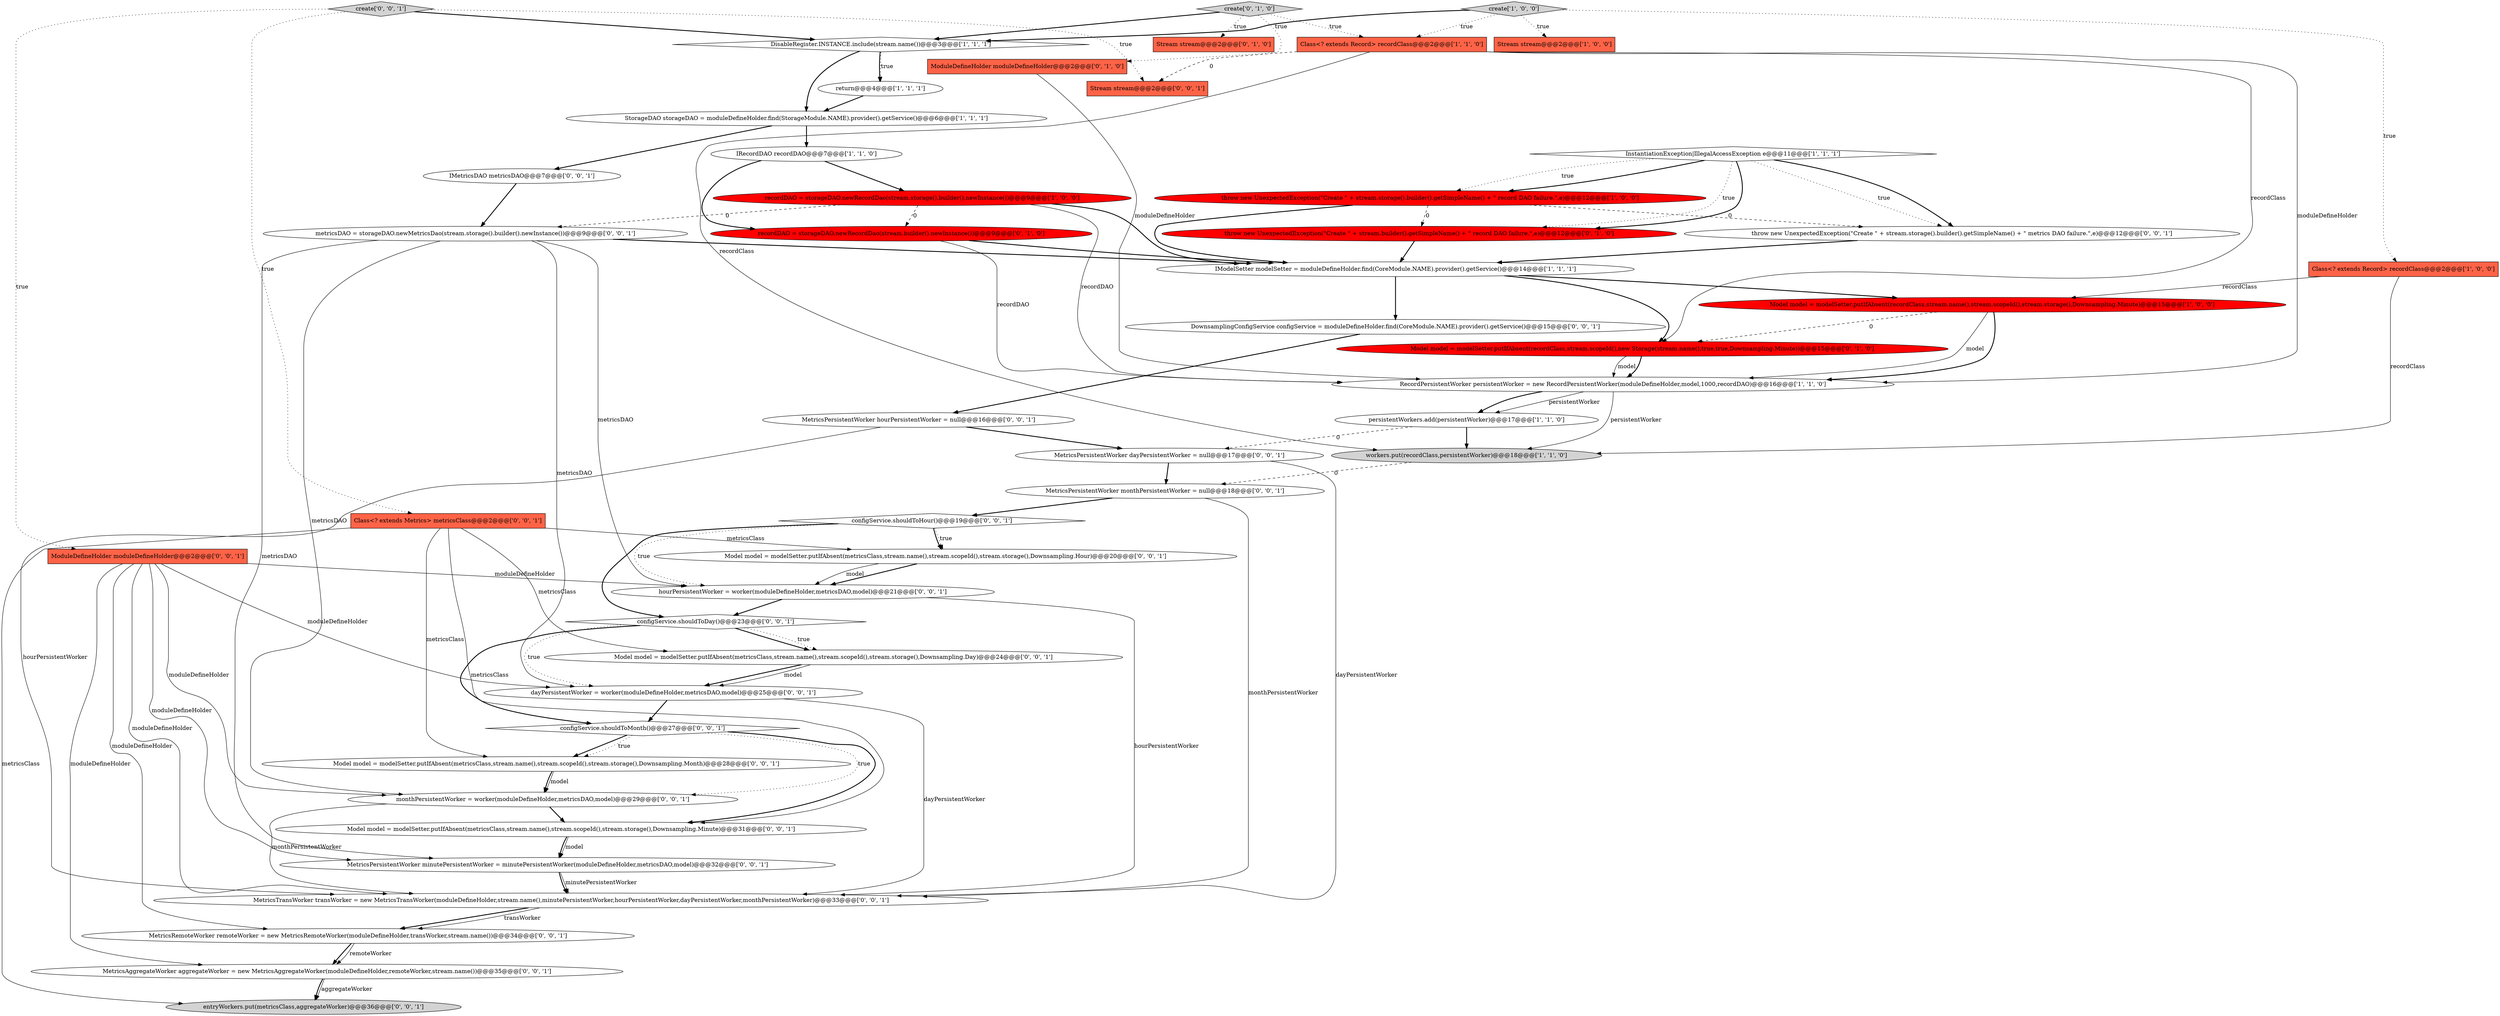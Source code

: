 digraph {
19 [style = filled, label = "throw new UnexpectedException(\"Create \" + stream.builder().getSimpleName() + \" record DAO failure.\",e)@@@12@@@['0', '1', '0']", fillcolor = red, shape = ellipse image = "AAA1AAABBB2BBB"];
45 [style = filled, label = "dayPersistentWorker = worker(moduleDefineHolder,metricsDAO,model)@@@25@@@['0', '0', '1']", fillcolor = white, shape = ellipse image = "AAA0AAABBB3BBB"];
42 [style = filled, label = "monthPersistentWorker = worker(moduleDefineHolder,metricsDAO,model)@@@29@@@['0', '0', '1']", fillcolor = white, shape = ellipse image = "AAA0AAABBB3BBB"];
14 [style = filled, label = "RecordPersistentWorker persistentWorker = new RecordPersistentWorker(moduleDefineHolder,model,1000,recordDAO)@@@16@@@['1', '1', '0']", fillcolor = white, shape = ellipse image = "AAA0AAABBB1BBB"];
24 [style = filled, label = "create['0', '0', '1']", fillcolor = lightgray, shape = diamond image = "AAA0AAABBB3BBB"];
7 [style = filled, label = "DisableRegister.INSTANCE.include(stream.name())@@@3@@@['1', '1', '1']", fillcolor = white, shape = diamond image = "AAA0AAABBB1BBB"];
37 [style = filled, label = "DownsamplingConfigService configService = moduleDefineHolder.find(CoreModule.NAME).provider().getService()@@@15@@@['0', '0', '1']", fillcolor = white, shape = ellipse image = "AAA0AAABBB3BBB"];
27 [style = filled, label = "ModuleDefineHolder moduleDefineHolder@@@2@@@['0', '0', '1']", fillcolor = tomato, shape = box image = "AAA0AAABBB3BBB"];
15 [style = filled, label = "Model model = modelSetter.putIfAbsent(recordClass,stream.name(),stream.scopeId(),stream.storage(),Downsampling.Minute)@@@15@@@['1', '0', '0']", fillcolor = red, shape = ellipse image = "AAA1AAABBB1BBB"];
12 [style = filled, label = "workers.put(recordClass,persistentWorker)@@@18@@@['1', '1', '0']", fillcolor = lightgray, shape = ellipse image = "AAA0AAABBB1BBB"];
41 [style = filled, label = "MetricsAggregateWorker aggregateWorker = new MetricsAggregateWorker(moduleDefineHolder,remoteWorker,stream.name())@@@35@@@['0', '0', '1']", fillcolor = white, shape = ellipse image = "AAA0AAABBB3BBB"];
8 [style = filled, label = "throw new UnexpectedException(\"Create \" + stream.storage().builder().getSimpleName() + \" record DAO failure.\",e)@@@12@@@['1', '0', '0']", fillcolor = red, shape = ellipse image = "AAA1AAABBB1BBB"];
20 [style = filled, label = "ModuleDefineHolder moduleDefineHolder@@@2@@@['0', '1', '0']", fillcolor = tomato, shape = box image = "AAA0AAABBB2BBB"];
13 [style = filled, label = "InstantiationException|IllegalAccessException e@@@11@@@['1', '1', '1']", fillcolor = white, shape = diamond image = "AAA0AAABBB1BBB"];
17 [style = filled, label = "create['0', '1', '0']", fillcolor = lightgray, shape = diamond image = "AAA0AAABBB2BBB"];
31 [style = filled, label = "Stream stream@@@2@@@['0', '0', '1']", fillcolor = tomato, shape = box image = "AAA0AAABBB3BBB"];
32 [style = filled, label = "MetricsPersistentWorker hourPersistentWorker = null@@@16@@@['0', '0', '1']", fillcolor = white, shape = ellipse image = "AAA0AAABBB3BBB"];
47 [style = filled, label = "Model model = modelSetter.putIfAbsent(metricsClass,stream.name(),stream.scopeId(),stream.storage(),Downsampling.Hour)@@@20@@@['0', '0', '1']", fillcolor = white, shape = ellipse image = "AAA0AAABBB3BBB"];
25 [style = filled, label = "MetricsPersistentWorker dayPersistentWorker = null@@@17@@@['0', '0', '1']", fillcolor = white, shape = ellipse image = "AAA0AAABBB3BBB"];
33 [style = filled, label = "hourPersistentWorker = worker(moduleDefineHolder,metricsDAO,model)@@@21@@@['0', '0', '1']", fillcolor = white, shape = ellipse image = "AAA0AAABBB3BBB"];
34 [style = filled, label = "configService.shouldToMonth()@@@27@@@['0', '0', '1']", fillcolor = white, shape = diamond image = "AAA0AAABBB3BBB"];
43 [style = filled, label = "Model model = modelSetter.putIfAbsent(metricsClass,stream.name(),stream.scopeId(),stream.storage(),Downsampling.Day)@@@24@@@['0', '0', '1']", fillcolor = white, shape = ellipse image = "AAA0AAABBB3BBB"];
26 [style = filled, label = "throw new UnexpectedException(\"Create \" + stream.storage().builder().getSimpleName() + \" metrics DAO failure.\",e)@@@12@@@['0', '0', '1']", fillcolor = white, shape = ellipse image = "AAA0AAABBB3BBB"];
18 [style = filled, label = "Model model = modelSetter.putIfAbsent(recordClass,stream.scopeId(),new Storage(stream.name(),true,true,Downsampling.Minute))@@@15@@@['0', '1', '0']", fillcolor = red, shape = ellipse image = "AAA1AAABBB2BBB"];
4 [style = filled, label = "Stream stream@@@2@@@['1', '0', '0']", fillcolor = tomato, shape = box image = "AAA0AAABBB1BBB"];
16 [style = filled, label = "Stream stream@@@2@@@['0', '1', '0']", fillcolor = tomato, shape = box image = "AAA0AAABBB2BBB"];
36 [style = filled, label = "configService.shouldToDay()@@@23@@@['0', '0', '1']", fillcolor = white, shape = diamond image = "AAA0AAABBB3BBB"];
40 [style = filled, label = "MetricsPersistentWorker minutePersistentWorker = minutePersistentWorker(moduleDefineHolder,metricsDAO,model)@@@32@@@['0', '0', '1']", fillcolor = white, shape = ellipse image = "AAA0AAABBB3BBB"];
5 [style = filled, label = "recordDAO = storageDAO.newRecordDao(stream.storage().builder().newInstance())@@@9@@@['1', '0', '0']", fillcolor = red, shape = ellipse image = "AAA1AAABBB1BBB"];
11 [style = filled, label = "create['1', '0', '0']", fillcolor = lightgray, shape = diamond image = "AAA0AAABBB1BBB"];
44 [style = filled, label = "MetricsPersistentWorker monthPersistentWorker = null@@@18@@@['0', '0', '1']", fillcolor = white, shape = ellipse image = "AAA0AAABBB3BBB"];
1 [style = filled, label = "StorageDAO storageDAO = moduleDefineHolder.find(StorageModule.NAME).provider().getService()@@@6@@@['1', '1', '1']", fillcolor = white, shape = ellipse image = "AAA0AAABBB1BBB"];
2 [style = filled, label = "IRecordDAO recordDAO@@@7@@@['1', '1', '0']", fillcolor = white, shape = ellipse image = "AAA0AAABBB1BBB"];
0 [style = filled, label = "return@@@4@@@['1', '1', '1']", fillcolor = white, shape = ellipse image = "AAA0AAABBB1BBB"];
3 [style = filled, label = "IModelSetter modelSetter = moduleDefineHolder.find(CoreModule.NAME).provider().getService()@@@14@@@['1', '1', '1']", fillcolor = white, shape = ellipse image = "AAA0AAABBB1BBB"];
6 [style = filled, label = "Class<? extends Record> recordClass@@@2@@@['1', '0', '0']", fillcolor = tomato, shape = box image = "AAA0AAABBB1BBB"];
38 [style = filled, label = "entryWorkers.put(metricsClass,aggregateWorker)@@@36@@@['0', '0', '1']", fillcolor = lightgray, shape = ellipse image = "AAA0AAABBB3BBB"];
39 [style = filled, label = "configService.shouldToHour()@@@19@@@['0', '0', '1']", fillcolor = white, shape = diamond image = "AAA0AAABBB3BBB"];
21 [style = filled, label = "recordDAO = storageDAO.newRecordDao(stream.builder().newInstance())@@@9@@@['0', '1', '0']", fillcolor = red, shape = ellipse image = "AAA1AAABBB2BBB"];
23 [style = filled, label = "Model model = modelSetter.putIfAbsent(metricsClass,stream.name(),stream.scopeId(),stream.storage(),Downsampling.Minute)@@@31@@@['0', '0', '1']", fillcolor = white, shape = ellipse image = "AAA0AAABBB3BBB"];
35 [style = filled, label = "IMetricsDAO metricsDAO@@@7@@@['0', '0', '1']", fillcolor = white, shape = ellipse image = "AAA0AAABBB3BBB"];
46 [style = filled, label = "Model model = modelSetter.putIfAbsent(metricsClass,stream.name(),stream.scopeId(),stream.storage(),Downsampling.Month)@@@28@@@['0', '0', '1']", fillcolor = white, shape = ellipse image = "AAA0AAABBB3BBB"];
29 [style = filled, label = "MetricsTransWorker transWorker = new MetricsTransWorker(moduleDefineHolder,stream.name(),minutePersistentWorker,hourPersistentWorker,dayPersistentWorker,monthPersistentWorker)@@@33@@@['0', '0', '1']", fillcolor = white, shape = ellipse image = "AAA0AAABBB3BBB"];
30 [style = filled, label = "MetricsRemoteWorker remoteWorker = new MetricsRemoteWorker(moduleDefineHolder,transWorker,stream.name())@@@34@@@['0', '0', '1']", fillcolor = white, shape = ellipse image = "AAA0AAABBB3BBB"];
22 [style = filled, label = "metricsDAO = storageDAO.newMetricsDao(stream.storage().builder().newInstance())@@@9@@@['0', '0', '1']", fillcolor = white, shape = ellipse image = "AAA0AAABBB3BBB"];
28 [style = filled, label = "Class<? extends Metrics> metricsClass@@@2@@@['0', '0', '1']", fillcolor = tomato, shape = box image = "AAA0AAABBB3BBB"];
9 [style = filled, label = "persistentWorkers.add(persistentWorker)@@@17@@@['1', '1', '0']", fillcolor = white, shape = ellipse image = "AAA0AAABBB1BBB"];
10 [style = filled, label = "Class<? extends Record> recordClass@@@2@@@['1', '1', '0']", fillcolor = tomato, shape = box image = "AAA0AAABBB1BBB"];
5->3 [style = bold, label=""];
42->23 [style = bold, label=""];
27->40 [style = solid, label="moduleDefineHolder"];
34->46 [style = bold, label=""];
45->29 [style = solid, label="dayPersistentWorker"];
29->30 [style = bold, label=""];
20->14 [style = solid, label="moduleDefineHolder"];
39->47 [style = dotted, label="true"];
24->27 [style = dotted, label="true"];
47->33 [style = bold, label=""];
25->44 [style = bold, label=""];
3->18 [style = bold, label=""];
14->12 [style = solid, label="persistentWorker"];
32->25 [style = bold, label=""];
22->42 [style = solid, label="metricsDAO"];
12->44 [style = dashed, label="0"];
44->29 [style = solid, label="monthPersistentWorker"];
37->32 [style = bold, label=""];
14->9 [style = bold, label=""];
39->47 [style = bold, label=""];
10->12 [style = solid, label="recordClass"];
19->3 [style = bold, label=""];
28->43 [style = solid, label="metricsClass"];
21->3 [style = bold, label=""];
17->20 [style = dotted, label="true"];
46->42 [style = bold, label=""];
22->33 [style = solid, label="metricsDAO"];
40->29 [style = solid, label="minutePersistentWorker"];
30->41 [style = bold, label=""];
29->30 [style = solid, label="transWorker"];
7->1 [style = bold, label=""];
47->33 [style = solid, label="model"];
11->10 [style = dotted, label="true"];
15->14 [style = solid, label="model"];
10->31 [style = dashed, label="0"];
13->19 [style = dotted, label="true"];
1->35 [style = bold, label=""];
7->0 [style = bold, label=""];
6->15 [style = solid, label="recordClass"];
28->23 [style = solid, label="metricsClass"];
22->40 [style = solid, label="metricsDAO"];
25->29 [style = solid, label="dayPersistentWorker"];
43->45 [style = bold, label=""];
17->16 [style = dotted, label="true"];
27->33 [style = solid, label="moduleDefineHolder"];
36->45 [style = dotted, label="true"];
2->21 [style = bold, label=""];
27->41 [style = solid, label="moduleDefineHolder"];
33->36 [style = bold, label=""];
41->38 [style = bold, label=""];
10->18 [style = solid, label="recordClass"];
22->45 [style = solid, label="metricsDAO"];
24->7 [style = bold, label=""];
27->30 [style = solid, label="moduleDefineHolder"];
40->29 [style = bold, label=""];
36->43 [style = bold, label=""];
28->38 [style = solid, label="metricsClass"];
3->37 [style = bold, label=""];
15->14 [style = bold, label=""];
27->29 [style = solid, label="moduleDefineHolder"];
13->26 [style = dotted, label="true"];
26->3 [style = bold, label=""];
28->46 [style = solid, label="metricsClass"];
46->42 [style = solid, label="model"];
8->3 [style = bold, label=""];
5->14 [style = solid, label="recordDAO"];
23->40 [style = solid, label="model"];
11->4 [style = dotted, label="true"];
7->0 [style = dotted, label="true"];
43->45 [style = solid, label="model"];
13->19 [style = bold, label=""];
13->8 [style = dotted, label="true"];
13->26 [style = bold, label=""];
11->6 [style = dotted, label="true"];
0->1 [style = bold, label=""];
28->47 [style = solid, label="metricsClass"];
9->25 [style = dashed, label="0"];
5->21 [style = dashed, label="0"];
33->29 [style = solid, label="hourPersistentWorker"];
34->23 [style = bold, label=""];
1->2 [style = bold, label=""];
9->12 [style = bold, label=""];
32->29 [style = solid, label="hourPersistentWorker"];
42->29 [style = solid, label="monthPersistentWorker"];
36->34 [style = bold, label=""];
2->5 [style = bold, label=""];
8->26 [style = dashed, label="0"];
5->22 [style = dashed, label="0"];
8->19 [style = dashed, label="0"];
27->42 [style = solid, label="moduleDefineHolder"];
35->22 [style = bold, label=""];
10->14 [style = solid, label="moduleDefineHolder"];
24->31 [style = dotted, label="true"];
15->18 [style = dashed, label="0"];
30->41 [style = solid, label="remoteWorker"];
18->14 [style = solid, label="model"];
3->15 [style = bold, label=""];
41->38 [style = solid, label="aggregateWorker"];
24->28 [style = dotted, label="true"];
44->39 [style = bold, label=""];
6->12 [style = solid, label="recordClass"];
17->7 [style = bold, label=""];
22->3 [style = bold, label=""];
17->10 [style = dotted, label="true"];
21->14 [style = solid, label="recordDAO"];
36->43 [style = dotted, label="true"];
34->42 [style = dotted, label="true"];
23->40 [style = bold, label=""];
34->46 [style = dotted, label="true"];
13->8 [style = bold, label=""];
39->36 [style = bold, label=""];
18->14 [style = bold, label=""];
39->33 [style = dotted, label="true"];
45->34 [style = bold, label=""];
11->7 [style = bold, label=""];
27->45 [style = solid, label="moduleDefineHolder"];
14->9 [style = solid, label="persistentWorker"];
}
